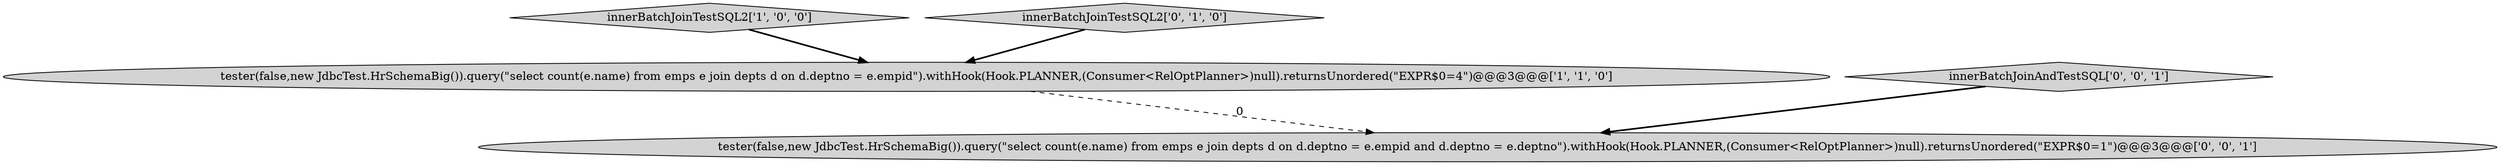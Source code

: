 digraph {
0 [style = filled, label = "innerBatchJoinTestSQL2['1', '0', '0']", fillcolor = lightgray, shape = diamond image = "AAA0AAABBB1BBB"];
2 [style = filled, label = "innerBatchJoinTestSQL2['0', '1', '0']", fillcolor = lightgray, shape = diamond image = "AAA0AAABBB2BBB"];
1 [style = filled, label = "tester(false,new JdbcTest.HrSchemaBig()).query(\"select count(e.name) from emps e join depts d on d.deptno = e.empid\").withHook(Hook.PLANNER,(Consumer<RelOptPlanner>)null).returnsUnordered(\"EXPR$0=4\")@@@3@@@['1', '1', '0']", fillcolor = lightgray, shape = ellipse image = "AAA0AAABBB1BBB"];
3 [style = filled, label = "innerBatchJoinAndTestSQL['0', '0', '1']", fillcolor = lightgray, shape = diamond image = "AAA0AAABBB3BBB"];
4 [style = filled, label = "tester(false,new JdbcTest.HrSchemaBig()).query(\"select count(e.name) from emps e join depts d on d.deptno = e.empid and d.deptno = e.deptno\").withHook(Hook.PLANNER,(Consumer<RelOptPlanner>)null).returnsUnordered(\"EXPR$0=1\")@@@3@@@['0', '0', '1']", fillcolor = lightgray, shape = ellipse image = "AAA0AAABBB3BBB"];
1->4 [style = dashed, label="0"];
3->4 [style = bold, label=""];
0->1 [style = bold, label=""];
2->1 [style = bold, label=""];
}

